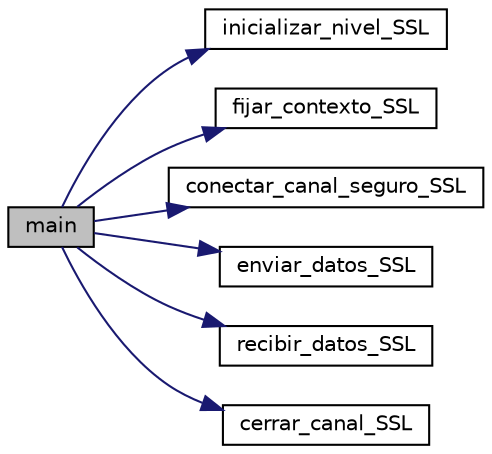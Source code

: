 digraph "main"
{
  edge [fontname="Helvetica",fontsize="10",labelfontname="Helvetica",labelfontsize="10"];
  node [fontname="Helvetica",fontsize="10",shape=record];
  rankdir="LR";
  Node1 [label="main",height=0.2,width=0.4,color="black", fillcolor="grey75", style="filled", fontcolor="black"];
  Node1 -> Node2 [color="midnightblue",fontsize="10",style="solid",fontname="Helvetica"];
  Node2 [label="inicializar_nivel_SSL",height=0.2,width=0.4,color="black", fillcolor="white", style="filled",URL="$_g-2361-06-_p3-funciones__ssl_8h.html#a937108af8fd0832377b084e24172ee41"];
  Node1 -> Node3 [color="midnightblue",fontsize="10",style="solid",fontname="Helvetica"];
  Node3 [label="fijar_contexto_SSL",height=0.2,width=0.4,color="black", fillcolor="white", style="filled",URL="$_g-2361-06-_p3-funciones__ssl_8h.html#a9d58ced0f4bab693b1c8d8b7eabe10a2"];
  Node1 -> Node4 [color="midnightblue",fontsize="10",style="solid",fontname="Helvetica"];
  Node4 [label="conectar_canal_seguro_SSL",height=0.2,width=0.4,color="black", fillcolor="white", style="filled",URL="$_g-2361-06-_p3-funciones__ssl_8h.html#a79add582c01289f85c0a81569ee3b73e"];
  Node1 -> Node5 [color="midnightblue",fontsize="10",style="solid",fontname="Helvetica"];
  Node5 [label="enviar_datos_SSL",height=0.2,width=0.4,color="black", fillcolor="white", style="filled",URL="$_g-2361-06-_p3-funciones__ssl_8h.html#a259d64855c617836e2b18975ee98029a"];
  Node1 -> Node6 [color="midnightblue",fontsize="10",style="solid",fontname="Helvetica"];
  Node6 [label="recibir_datos_SSL",height=0.2,width=0.4,color="black", fillcolor="white", style="filled",URL="$_g-2361-06-_p3-funciones__ssl_8h.html#adc12a32e9564947c310da53ed910d66a"];
  Node1 -> Node7 [color="midnightblue",fontsize="10",style="solid",fontname="Helvetica"];
  Node7 [label="cerrar_canal_SSL",height=0.2,width=0.4,color="black", fillcolor="white", style="filled",URL="$_g-2361-06-_p3-funciones__ssl_8h.html#af96fb6c9c2330e21ab617e949acf7a8c"];
}
